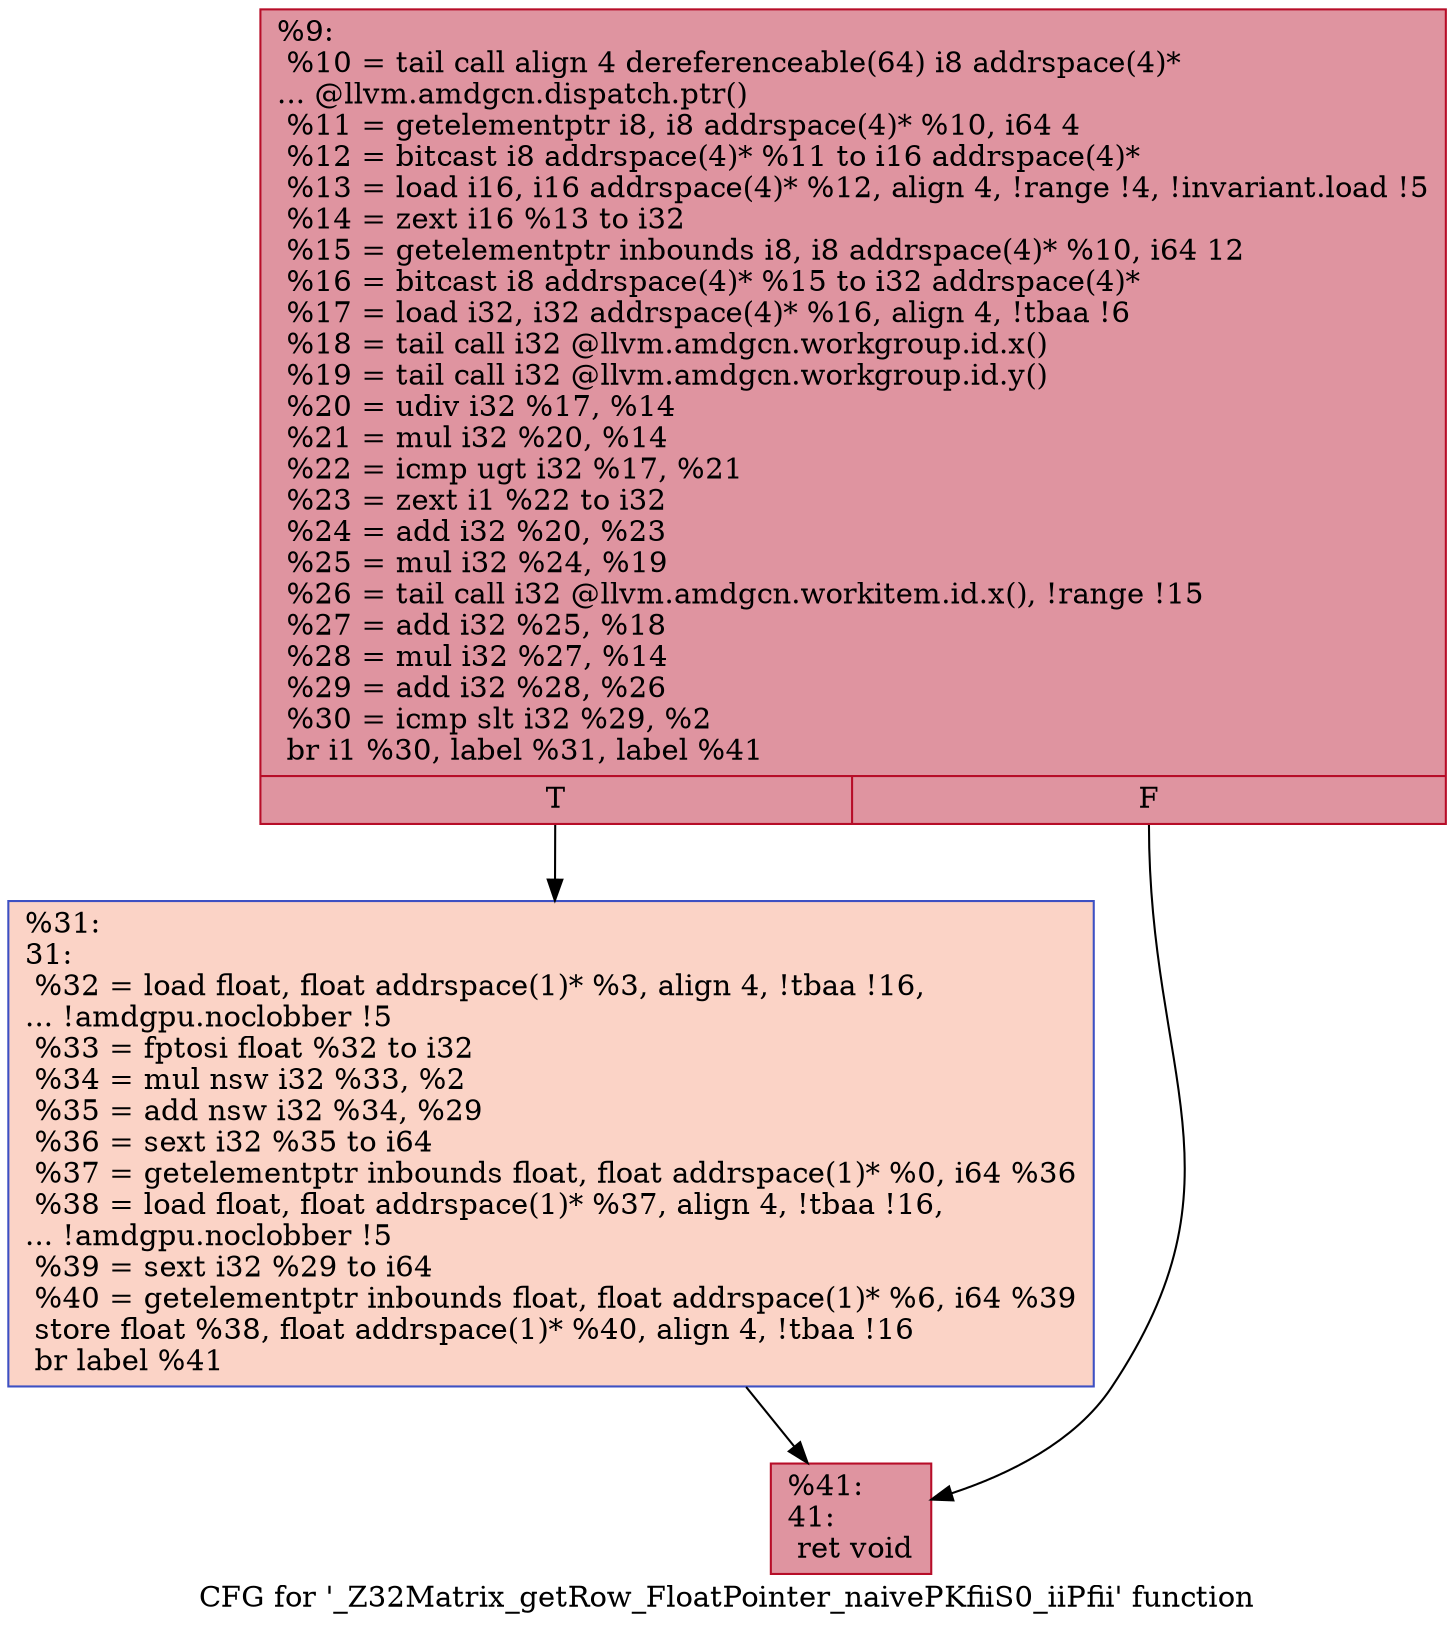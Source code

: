 digraph "CFG for '_Z32Matrix_getRow_FloatPointer_naivePKfiiS0_iiPfii' function" {
	label="CFG for '_Z32Matrix_getRow_FloatPointer_naivePKfiiS0_iiPfii' function";

	Node0x4d2db70 [shape=record,color="#b70d28ff", style=filled, fillcolor="#b70d2870",label="{%9:\l  %10 = tail call align 4 dereferenceable(64) i8 addrspace(4)*\l... @llvm.amdgcn.dispatch.ptr()\l  %11 = getelementptr i8, i8 addrspace(4)* %10, i64 4\l  %12 = bitcast i8 addrspace(4)* %11 to i16 addrspace(4)*\l  %13 = load i16, i16 addrspace(4)* %12, align 4, !range !4, !invariant.load !5\l  %14 = zext i16 %13 to i32\l  %15 = getelementptr inbounds i8, i8 addrspace(4)* %10, i64 12\l  %16 = bitcast i8 addrspace(4)* %15 to i32 addrspace(4)*\l  %17 = load i32, i32 addrspace(4)* %16, align 4, !tbaa !6\l  %18 = tail call i32 @llvm.amdgcn.workgroup.id.x()\l  %19 = tail call i32 @llvm.amdgcn.workgroup.id.y()\l  %20 = udiv i32 %17, %14\l  %21 = mul i32 %20, %14\l  %22 = icmp ugt i32 %17, %21\l  %23 = zext i1 %22 to i32\l  %24 = add i32 %20, %23\l  %25 = mul i32 %24, %19\l  %26 = tail call i32 @llvm.amdgcn.workitem.id.x(), !range !15\l  %27 = add i32 %25, %18\l  %28 = mul i32 %27, %14\l  %29 = add i32 %28, %26\l  %30 = icmp slt i32 %29, %2\l  br i1 %30, label %31, label %41\l|{<s0>T|<s1>F}}"];
	Node0x4d2db70:s0 -> Node0x4d30f10;
	Node0x4d2db70:s1 -> Node0x4d30fa0;
	Node0x4d30f10 [shape=record,color="#3d50c3ff", style=filled, fillcolor="#f59c7d70",label="{%31:\l31:                                               \l  %32 = load float, float addrspace(1)* %3, align 4, !tbaa !16,\l... !amdgpu.noclobber !5\l  %33 = fptosi float %32 to i32\l  %34 = mul nsw i32 %33, %2\l  %35 = add nsw i32 %34, %29\l  %36 = sext i32 %35 to i64\l  %37 = getelementptr inbounds float, float addrspace(1)* %0, i64 %36\l  %38 = load float, float addrspace(1)* %37, align 4, !tbaa !16,\l... !amdgpu.noclobber !5\l  %39 = sext i32 %29 to i64\l  %40 = getelementptr inbounds float, float addrspace(1)* %6, i64 %39\l  store float %38, float addrspace(1)* %40, align 4, !tbaa !16\l  br label %41\l}"];
	Node0x4d30f10 -> Node0x4d30fa0;
	Node0x4d30fa0 [shape=record,color="#b70d28ff", style=filled, fillcolor="#b70d2870",label="{%41:\l41:                                               \l  ret void\l}"];
}
